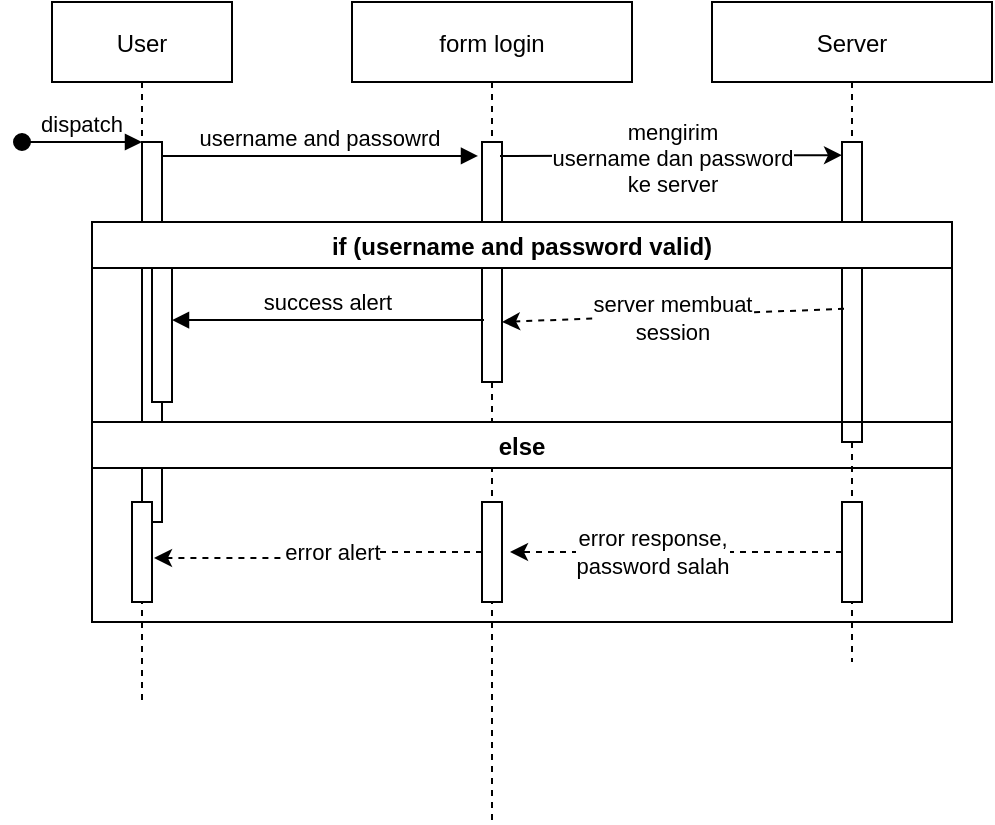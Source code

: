 <mxfile version="17.4.4" type="github">
  <diagram id="kgpKYQtTHZ0yAKxKKP6v" name="Page-1">
    <mxGraphModel dx="868" dy="481" grid="1" gridSize="10" guides="1" tooltips="1" connect="1" arrows="1" fold="1" page="1" pageScale="1" pageWidth="850" pageHeight="1100" math="0" shadow="0">
      <root>
        <mxCell id="0" />
        <mxCell id="1" parent="0" />
        <mxCell id="3nuBFxr9cyL0pnOWT2aG-1" value="User" style="shape=umlLifeline;perimeter=lifelinePerimeter;container=1;collapsible=0;recursiveResize=0;rounded=0;shadow=0;strokeWidth=1;" parent="1" vertex="1">
          <mxGeometry x="100" y="80" width="90" height="350" as="geometry" />
        </mxCell>
        <mxCell id="3nuBFxr9cyL0pnOWT2aG-2" value="" style="points=[];perimeter=orthogonalPerimeter;rounded=0;shadow=0;strokeWidth=1;" parent="3nuBFxr9cyL0pnOWT2aG-1" vertex="1">
          <mxGeometry x="45" y="70" width="10" height="190" as="geometry" />
        </mxCell>
        <mxCell id="3nuBFxr9cyL0pnOWT2aG-3" value="dispatch" style="verticalAlign=bottom;startArrow=oval;endArrow=block;startSize=8;shadow=0;strokeWidth=1;" parent="3nuBFxr9cyL0pnOWT2aG-1" target="3nuBFxr9cyL0pnOWT2aG-2" edge="1">
          <mxGeometry relative="1" as="geometry">
            <mxPoint x="-15" y="70" as="sourcePoint" />
          </mxGeometry>
        </mxCell>
        <mxCell id="3nuBFxr9cyL0pnOWT2aG-4" value="" style="points=[];perimeter=orthogonalPerimeter;rounded=0;shadow=0;strokeWidth=1;" parent="3nuBFxr9cyL0pnOWT2aG-1" vertex="1">
          <mxGeometry x="50" y="120" width="10" height="80" as="geometry" />
        </mxCell>
        <mxCell id="8AAEKPK9EOVyel0DEqaB-18" value="" style="points=[];perimeter=orthogonalPerimeter;rounded=0;shadow=0;strokeWidth=1;" vertex="1" parent="3nuBFxr9cyL0pnOWT2aG-1">
          <mxGeometry x="40" y="250" width="10" height="50" as="geometry" />
        </mxCell>
        <mxCell id="3nuBFxr9cyL0pnOWT2aG-5" value="form login" style="shape=umlLifeline;perimeter=lifelinePerimeter;container=1;collapsible=0;recursiveResize=0;rounded=0;shadow=0;strokeWidth=1;" parent="1" vertex="1">
          <mxGeometry x="250" y="80" width="140" height="410" as="geometry" />
        </mxCell>
        <mxCell id="8AAEKPK9EOVyel0DEqaB-6" value="" style="points=[];perimeter=orthogonalPerimeter;rounded=0;shadow=0;strokeWidth=1;" vertex="1" parent="3nuBFxr9cyL0pnOWT2aG-5">
          <mxGeometry x="65" y="70" width="10" height="120" as="geometry" />
        </mxCell>
        <mxCell id="8AAEKPK9EOVyel0DEqaB-17" value="" style="points=[];perimeter=orthogonalPerimeter;rounded=0;shadow=0;strokeWidth=1;" vertex="1" parent="3nuBFxr9cyL0pnOWT2aG-5">
          <mxGeometry x="65" y="250" width="10" height="50" as="geometry" />
        </mxCell>
        <mxCell id="8AAEKPK9EOVyel0DEqaB-26" value="else" style="swimlane;" vertex="1" parent="3nuBFxr9cyL0pnOWT2aG-5">
          <mxGeometry x="-130" y="210" width="430" height="100" as="geometry" />
        </mxCell>
        <mxCell id="3nuBFxr9cyL0pnOWT2aG-8" value="username and passowrd" style="verticalAlign=bottom;endArrow=block;entryX=-0.2;entryY=0.058;shadow=0;strokeWidth=1;entryDx=0;entryDy=0;entryPerimeter=0;" parent="1" source="3nuBFxr9cyL0pnOWT2aG-2" target="8AAEKPK9EOVyel0DEqaB-6" edge="1">
          <mxGeometry relative="1" as="geometry">
            <mxPoint x="275" y="160" as="sourcePoint" />
            <mxPoint x="305" y="160.0" as="targetPoint" />
          </mxGeometry>
        </mxCell>
        <mxCell id="3nuBFxr9cyL0pnOWT2aG-9" value="success alert" style="verticalAlign=bottom;endArrow=block;shadow=0;strokeWidth=1;exitX=0.1;exitY=0.742;exitDx=0;exitDy=0;exitPerimeter=0;" parent="1" source="8AAEKPK9EOVyel0DEqaB-6" target="3nuBFxr9cyL0pnOWT2aG-4" edge="1">
          <mxGeometry relative="1" as="geometry">
            <mxPoint x="305" y="240" as="sourcePoint" />
          </mxGeometry>
        </mxCell>
        <mxCell id="8AAEKPK9EOVyel0DEqaB-4" value="Server" style="shape=umlLifeline;perimeter=lifelinePerimeter;container=1;collapsible=0;recursiveResize=0;rounded=0;shadow=0;strokeWidth=1;" vertex="1" parent="1">
          <mxGeometry x="430" y="80" width="140" height="330" as="geometry" />
        </mxCell>
        <mxCell id="8AAEKPK9EOVyel0DEqaB-5" value="" style="points=[];perimeter=orthogonalPerimeter;rounded=0;shadow=0;strokeWidth=1;" vertex="1" parent="8AAEKPK9EOVyel0DEqaB-4">
          <mxGeometry x="65" y="70" width="10" height="150" as="geometry" />
        </mxCell>
        <mxCell id="8AAEKPK9EOVyel0DEqaB-16" value="" style="points=[];perimeter=orthogonalPerimeter;rounded=0;shadow=0;strokeWidth=1;" vertex="1" parent="8AAEKPK9EOVyel0DEqaB-4">
          <mxGeometry x="65" y="250" width="10" height="50" as="geometry" />
        </mxCell>
        <mxCell id="8AAEKPK9EOVyel0DEqaB-9" value="" style="endArrow=classic;html=1;rounded=0;entryX=0;entryY=0.044;entryDx=0;entryDy=0;entryPerimeter=0;exitX=0.9;exitY=0.058;exitDx=0;exitDy=0;exitPerimeter=0;" edge="1" parent="1" source="8AAEKPK9EOVyel0DEqaB-6" target="8AAEKPK9EOVyel0DEqaB-5">
          <mxGeometry width="50" height="50" relative="1" as="geometry">
            <mxPoint x="320" y="240" as="sourcePoint" />
            <mxPoint x="370" y="190" as="targetPoint" />
          </mxGeometry>
        </mxCell>
        <mxCell id="8AAEKPK9EOVyel0DEqaB-10" value="mengirim &lt;br&gt;&lt;div&gt;username dan password&lt;/div&gt;&lt;div&gt;ke server&lt;br&gt;&lt;/div&gt;" style="edgeLabel;html=1;align=center;verticalAlign=middle;resizable=0;points=[];" vertex="1" connectable="0" parent="8AAEKPK9EOVyel0DEqaB-9">
          <mxGeometry x="-0.193" y="-1" relative="1" as="geometry">
            <mxPoint x="17" as="offset" />
          </mxGeometry>
        </mxCell>
        <mxCell id="8AAEKPK9EOVyel0DEqaB-12" value="" style="endArrow=classic;html=1;rounded=1;exitX=0.1;exitY=0.556;exitDx=0;exitDy=0;exitPerimeter=0;entryX=1;entryY=0.75;entryDx=0;entryDy=0;entryPerimeter=0;dashed=1;" edge="1" parent="1" source="8AAEKPK9EOVyel0DEqaB-5" target="8AAEKPK9EOVyel0DEqaB-6">
          <mxGeometry width="50" height="50" relative="1" as="geometry">
            <mxPoint x="320" y="240" as="sourcePoint" />
            <mxPoint x="370" y="190" as="targetPoint" />
          </mxGeometry>
        </mxCell>
        <mxCell id="8AAEKPK9EOVyel0DEqaB-13" value="&lt;div&gt;server membuat &lt;br&gt;&lt;/div&gt;&lt;div&gt;session&lt;/div&gt;" style="edgeLabel;html=1;align=center;verticalAlign=middle;resizable=0;points=[];" vertex="1" connectable="0" parent="8AAEKPK9EOVyel0DEqaB-12">
          <mxGeometry x="0.239" y="-4" relative="1" as="geometry">
            <mxPoint x="20" y="4" as="offset" />
          </mxGeometry>
        </mxCell>
        <mxCell id="8AAEKPK9EOVyel0DEqaB-14" value="if (username and password valid)" style="swimlane;" vertex="1" parent="1">
          <mxGeometry x="120" y="190" width="430" height="100" as="geometry">
            <mxRectangle x="120" y="190" width="220" height="23" as="alternateBounds" />
          </mxGeometry>
        </mxCell>
        <mxCell id="8AAEKPK9EOVyel0DEqaB-22" style="edgeStyle=orthogonalEdgeStyle;rounded=1;orthogonalLoop=1;jettySize=auto;html=1;entryX=1.4;entryY=0.5;entryDx=0;entryDy=0;entryPerimeter=0;dashed=1;" edge="1" parent="1" source="8AAEKPK9EOVyel0DEqaB-16" target="8AAEKPK9EOVyel0DEqaB-17">
          <mxGeometry relative="1" as="geometry" />
        </mxCell>
        <mxCell id="8AAEKPK9EOVyel0DEqaB-23" value="&lt;div&gt;error response, &lt;br&gt;&lt;/div&gt;&lt;div&gt;password salah&lt;/div&gt;" style="edgeLabel;html=1;align=center;verticalAlign=middle;resizable=0;points=[];" vertex="1" connectable="0" parent="8AAEKPK9EOVyel0DEqaB-22">
          <mxGeometry x="0.337" relative="1" as="geometry">
            <mxPoint x="16" as="offset" />
          </mxGeometry>
        </mxCell>
        <mxCell id="8AAEKPK9EOVyel0DEqaB-24" style="edgeStyle=orthogonalEdgeStyle;rounded=1;orthogonalLoop=1;jettySize=auto;html=1;entryX=1.1;entryY=0.56;entryDx=0;entryDy=0;entryPerimeter=0;dashed=1;" edge="1" parent="1" source="8AAEKPK9EOVyel0DEqaB-17" target="8AAEKPK9EOVyel0DEqaB-18">
          <mxGeometry relative="1" as="geometry" />
        </mxCell>
        <mxCell id="8AAEKPK9EOVyel0DEqaB-25" value="error alert" style="edgeLabel;html=1;align=center;verticalAlign=middle;resizable=0;points=[];" vertex="1" connectable="0" parent="8AAEKPK9EOVyel0DEqaB-24">
          <mxGeometry x="0.162" y="2" relative="1" as="geometry">
            <mxPoint x="19" y="-5" as="offset" />
          </mxGeometry>
        </mxCell>
      </root>
    </mxGraphModel>
  </diagram>
</mxfile>
